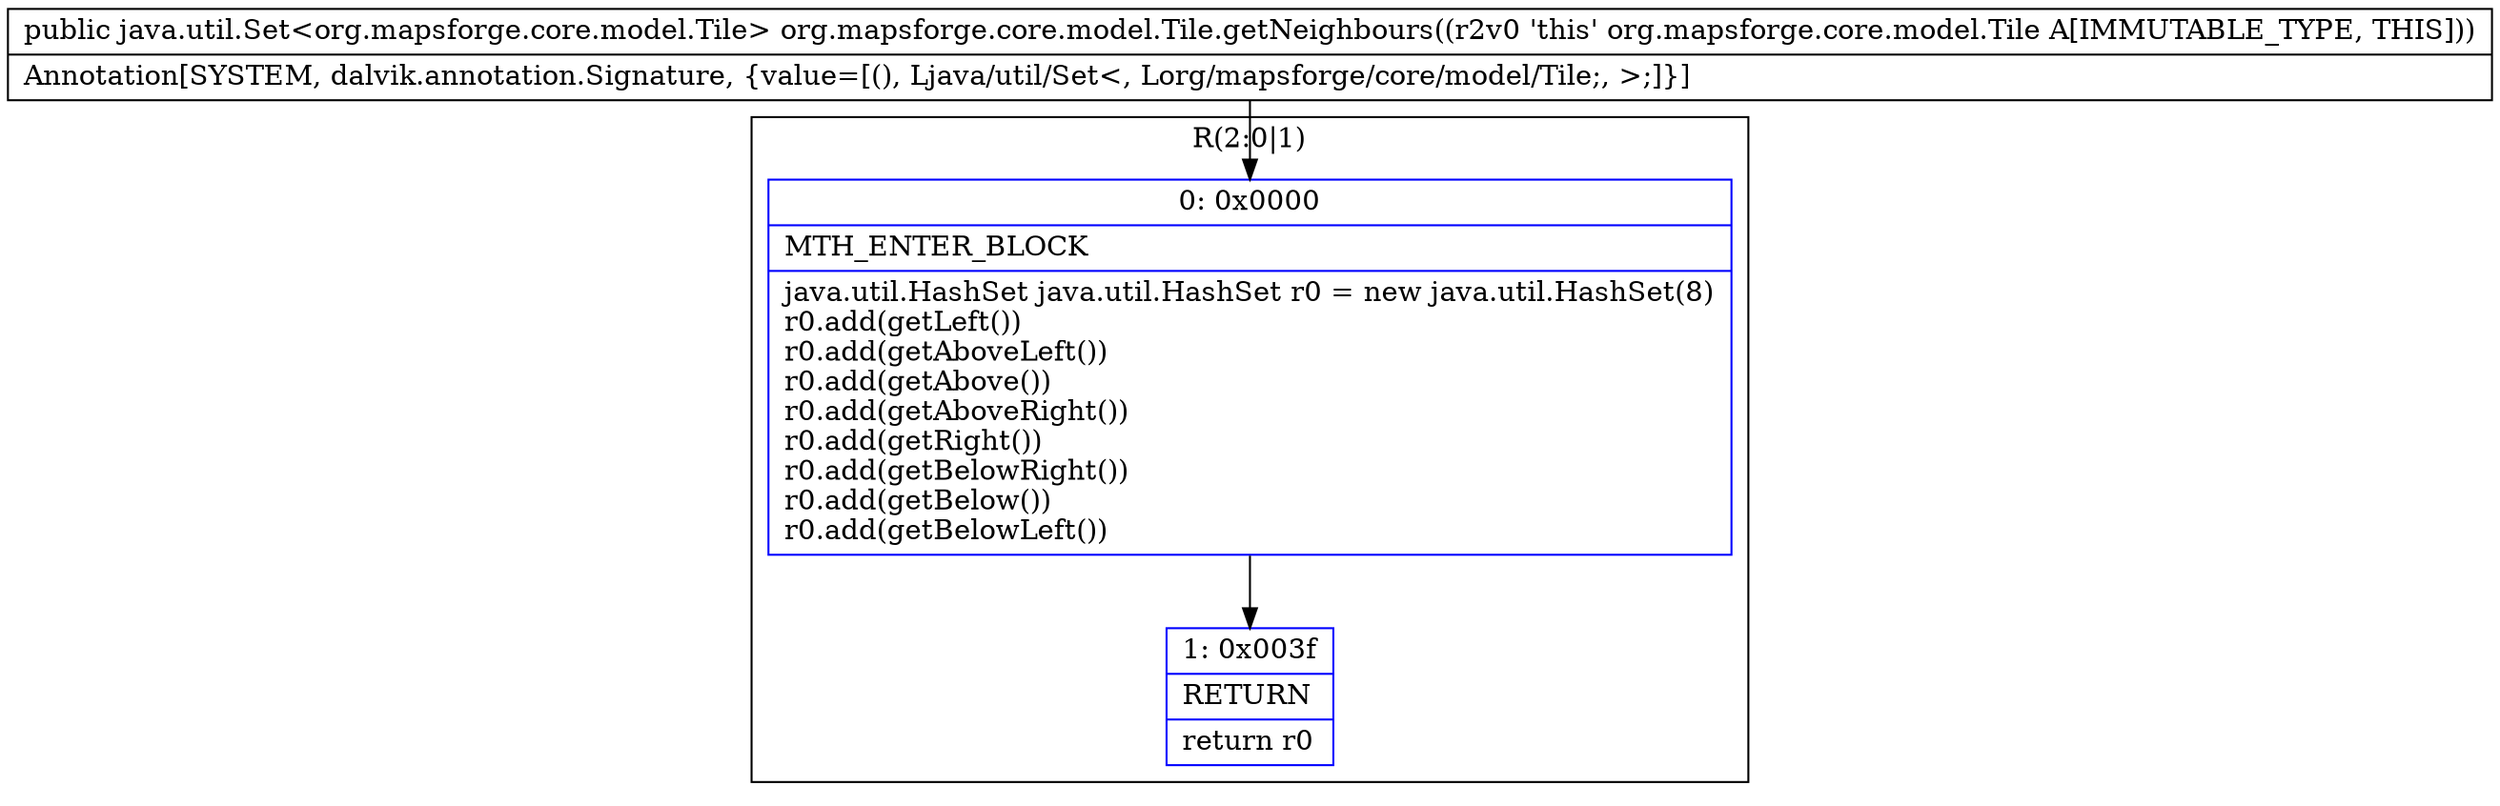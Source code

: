 digraph "CFG fororg.mapsforge.core.model.Tile.getNeighbours()Ljava\/util\/Set;" {
subgraph cluster_Region_387511711 {
label = "R(2:0|1)";
node [shape=record,color=blue];
Node_0 [shape=record,label="{0\:\ 0x0000|MTH_ENTER_BLOCK\l|java.util.HashSet java.util.HashSet r0 = new java.util.HashSet(8)\lr0.add(getLeft())\lr0.add(getAboveLeft())\lr0.add(getAbove())\lr0.add(getAboveRight())\lr0.add(getRight())\lr0.add(getBelowRight())\lr0.add(getBelow())\lr0.add(getBelowLeft())\l}"];
Node_1 [shape=record,label="{1\:\ 0x003f|RETURN\l|return r0\l}"];
}
MethodNode[shape=record,label="{public java.util.Set\<org.mapsforge.core.model.Tile\> org.mapsforge.core.model.Tile.getNeighbours((r2v0 'this' org.mapsforge.core.model.Tile A[IMMUTABLE_TYPE, THIS]))  | Annotation[SYSTEM, dalvik.annotation.Signature, \{value=[(), Ljava\/util\/Set\<, Lorg\/mapsforge\/core\/model\/Tile;, \>;]\}]\l}"];
MethodNode -> Node_0;
Node_0 -> Node_1;
}

